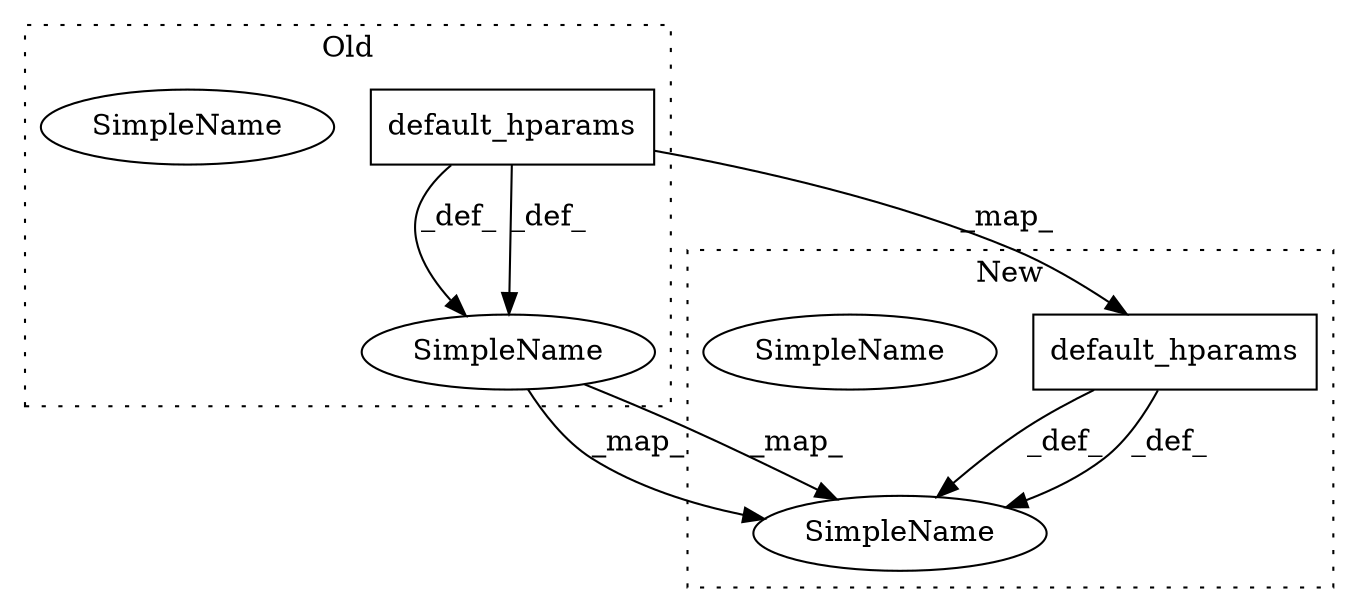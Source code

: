 digraph G {
subgraph cluster0 {
1 [label="default_hparams" a="32" s="2496" l="17" shape="box"];
3 [label="SimpleName" a="42" s="2266" l="7" shape="ellipse"];
6 [label="SimpleName" a="42" s="2266" l="7" shape="ellipse"];
label = "Old";
style="dotted";
}
subgraph cluster1 {
2 [label="default_hparams" a="32" s="2716" l="17" shape="box"];
4 [label="SimpleName" a="42" s="2459" l="7" shape="ellipse"];
5 [label="SimpleName" a="42" s="2459" l="7" shape="ellipse"];
label = "New";
style="dotted";
}
1 -> 6 [label="_def_"];
1 -> 2 [label="_map_"];
1 -> 6 [label="_def_"];
2 -> 5 [label="_def_"];
2 -> 5 [label="_def_"];
6 -> 5 [label="_map_"];
6 -> 5 [label="_map_"];
}